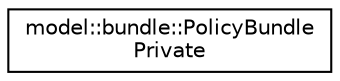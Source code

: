 digraph "Graphical Class Hierarchy"
{
 // LATEX_PDF_SIZE
  edge [fontname="Helvetica",fontsize="10",labelfontname="Helvetica",labelfontsize="10"];
  node [fontname="Helvetica",fontsize="10",shape=record];
  rankdir="LR";
  Node0 [label="model::bundle::PolicyBundle\lPrivate",height=0.2,width=0.4,color="black", fillcolor="white", style="filled",URL="$classmodel_1_1bundle_1_1_policy_bundle_private.html",tooltip=" "];
}
